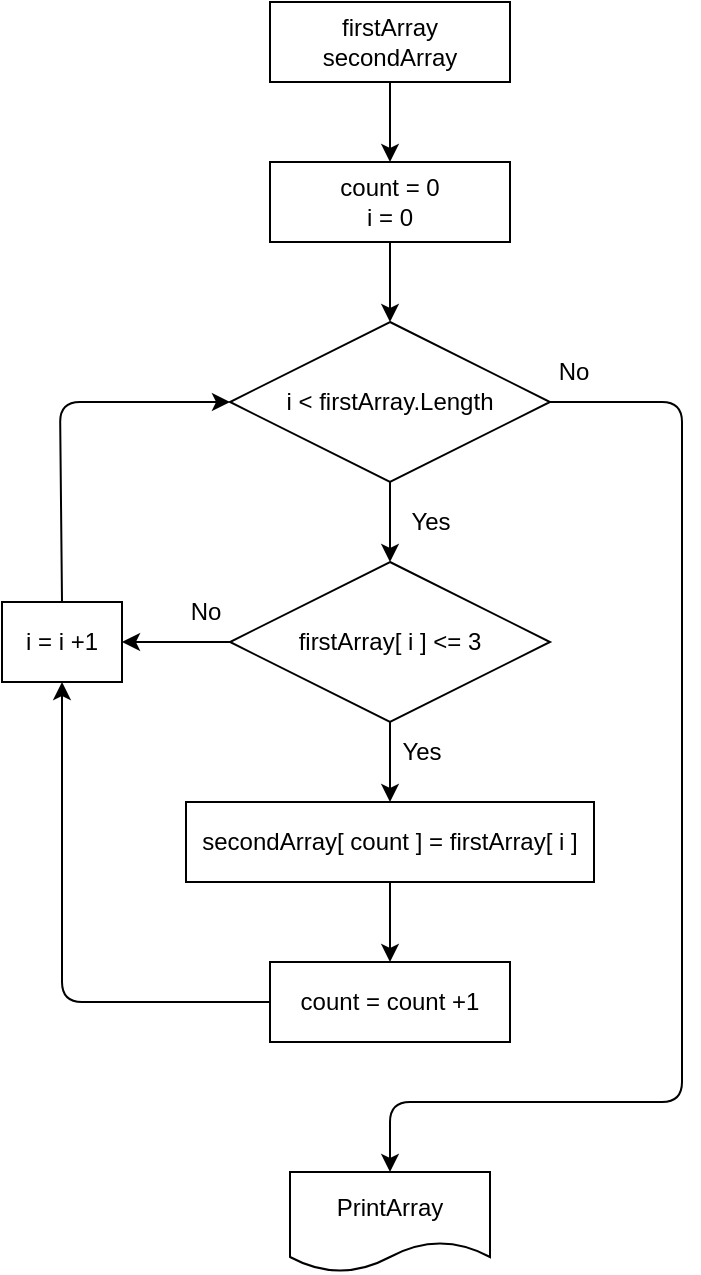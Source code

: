 <mxfile>
    <diagram id="VZcDlrMtTpjMIS8S3q19" name="Page-1">
        <mxGraphModel dx="517" dy="908" grid="1" gridSize="10" guides="1" tooltips="1" connect="1" arrows="1" fold="1" page="1" pageScale="1" pageWidth="827" pageHeight="1169" math="0" shadow="0">
            <root>
                <mxCell id="0"/>
                <mxCell id="1" parent="0"/>
                <mxCell id="61" style="edgeStyle=none;html=1;entryX=0.5;entryY=0;entryDx=0;entryDy=0;" parent="1" source="16" target="20" edge="1">
                    <mxGeometry relative="1" as="geometry">
                        <mxPoint x="410" y="80" as="targetPoint"/>
                    </mxGeometry>
                </mxCell>
                <mxCell id="16" value="firstArray&lt;br&gt;secondArray" style="rounded=0;whiteSpace=wrap;html=1;" parent="1" vertex="1">
                    <mxGeometry x="354" width="120" height="40" as="geometry"/>
                </mxCell>
                <mxCell id="19" style="edgeStyle=none;html=1;entryX=0.5;entryY=0;entryDx=0;entryDy=0;" parent="1" source="20" target="23" edge="1">
                    <mxGeometry relative="1" as="geometry"/>
                </mxCell>
                <mxCell id="20" value="count = 0&lt;br&gt;i = 0" style="rounded=0;whiteSpace=wrap;html=1;" parent="1" vertex="1">
                    <mxGeometry x="354" y="80" width="120" height="40" as="geometry"/>
                </mxCell>
                <mxCell id="21" style="edgeStyle=none;html=1;entryX=0.5;entryY=0;entryDx=0;entryDy=0;" parent="1" source="23" target="26" edge="1">
                    <mxGeometry relative="1" as="geometry"/>
                </mxCell>
                <mxCell id="22" style="edgeStyle=none;html=1;entryX=0.5;entryY=0;entryDx=0;entryDy=0;exitX=1;exitY=0.5;exitDx=0;exitDy=0;" parent="1" source="23" target="37" edge="1">
                    <mxGeometry relative="1" as="geometry">
                        <Array as="points">
                            <mxPoint x="560" y="200"/>
                            <mxPoint x="560" y="550"/>
                            <mxPoint x="414" y="550"/>
                        </Array>
                    </mxGeometry>
                </mxCell>
                <mxCell id="23" value="i &amp;lt; firstArray.Length" style="rhombus;whiteSpace=wrap;html=1;" parent="1" vertex="1">
                    <mxGeometry x="334" y="160" width="160" height="80" as="geometry"/>
                </mxCell>
                <mxCell id="24" style="edgeStyle=none;html=1;entryX=0.5;entryY=0;entryDx=0;entryDy=0;" parent="1" source="26" target="28" edge="1">
                    <mxGeometry relative="1" as="geometry"/>
                </mxCell>
                <mxCell id="25" style="edgeStyle=none;html=1;entryX=1;entryY=0.5;entryDx=0;entryDy=0;" parent="1" source="26" target="35" edge="1">
                    <mxGeometry relative="1" as="geometry">
                        <mxPoint x="74" y="420" as="targetPoint"/>
                    </mxGeometry>
                </mxCell>
                <mxCell id="26" value="firstArray[ i ] &amp;lt;= 3" style="rhombus;whiteSpace=wrap;html=1;" parent="1" vertex="1">
                    <mxGeometry x="334" y="280" width="160" height="80" as="geometry"/>
                </mxCell>
                <mxCell id="27" style="edgeStyle=none;html=1;entryX=0.5;entryY=0;entryDx=0;entryDy=0;" parent="1" source="28" target="30" edge="1">
                    <mxGeometry relative="1" as="geometry"/>
                </mxCell>
                <mxCell id="28" value="secondArray[ count ] = firstArray[ i ]" style="rounded=0;whiteSpace=wrap;html=1;" parent="1" vertex="1">
                    <mxGeometry x="312" y="400" width="204" height="40" as="geometry"/>
                </mxCell>
                <mxCell id="29" style="edgeStyle=none;html=1;entryX=0.5;entryY=1;entryDx=0;entryDy=0;" parent="1" source="30" target="35" edge="1">
                    <mxGeometry relative="1" as="geometry">
                        <Array as="points">
                            <mxPoint x="250" y="500"/>
                        </Array>
                        <mxPoint x="44" y="440" as="targetPoint"/>
                    </mxGeometry>
                </mxCell>
                <mxCell id="30" value="count = count +1" style="rounded=0;whiteSpace=wrap;html=1;" parent="1" vertex="1">
                    <mxGeometry x="354" y="480" width="120" height="40" as="geometry"/>
                </mxCell>
                <mxCell id="31" value="Yes" style="text;html=1;strokeColor=none;fillColor=none;align=center;verticalAlign=middle;whiteSpace=wrap;rounded=0;" parent="1" vertex="1">
                    <mxGeometry x="420" y="370" width="20" height="10" as="geometry"/>
                </mxCell>
                <mxCell id="33" value="No" style="text;html=1;strokeColor=none;fillColor=none;align=center;verticalAlign=middle;whiteSpace=wrap;rounded=0;" parent="1" vertex="1">
                    <mxGeometry x="496" y="180" width="20" height="10" as="geometry"/>
                </mxCell>
                <mxCell id="34" style="edgeStyle=none;html=1;entryX=0;entryY=0.5;entryDx=0;entryDy=0;exitX=0.5;exitY=0;exitDx=0;exitDy=0;" parent="1" source="35" target="23" edge="1">
                    <mxGeometry relative="1" as="geometry">
                        <Array as="points">
                            <mxPoint x="249" y="200"/>
                        </Array>
                        <mxPoint x="249" y="290" as="sourcePoint"/>
                    </mxGeometry>
                </mxCell>
                <mxCell id="35" value="i = i +1" style="rounded=0;whiteSpace=wrap;html=1;" parent="1" vertex="1">
                    <mxGeometry x="220" y="300" width="60" height="40" as="geometry"/>
                </mxCell>
                <mxCell id="36" value="No" style="text;html=1;strokeColor=none;fillColor=none;align=center;verticalAlign=middle;whiteSpace=wrap;rounded=0;" parent="1" vertex="1">
                    <mxGeometry x="312" y="300" width="20" height="10" as="geometry"/>
                </mxCell>
                <mxCell id="37" value="PrintArray" style="shape=document;whiteSpace=wrap;html=1;boundedLbl=1;" parent="1" vertex="1">
                    <mxGeometry x="364" y="585" width="100" height="50" as="geometry"/>
                </mxCell>
                <mxCell id="62" value="Yes" style="text;html=1;align=center;verticalAlign=middle;resizable=0;points=[];autosize=1;strokeColor=none;fillColor=none;" vertex="1" parent="1">
                    <mxGeometry x="414" y="250" width="40" height="20" as="geometry"/>
                </mxCell>
            </root>
        </mxGraphModel>
    </diagram>
</mxfile>